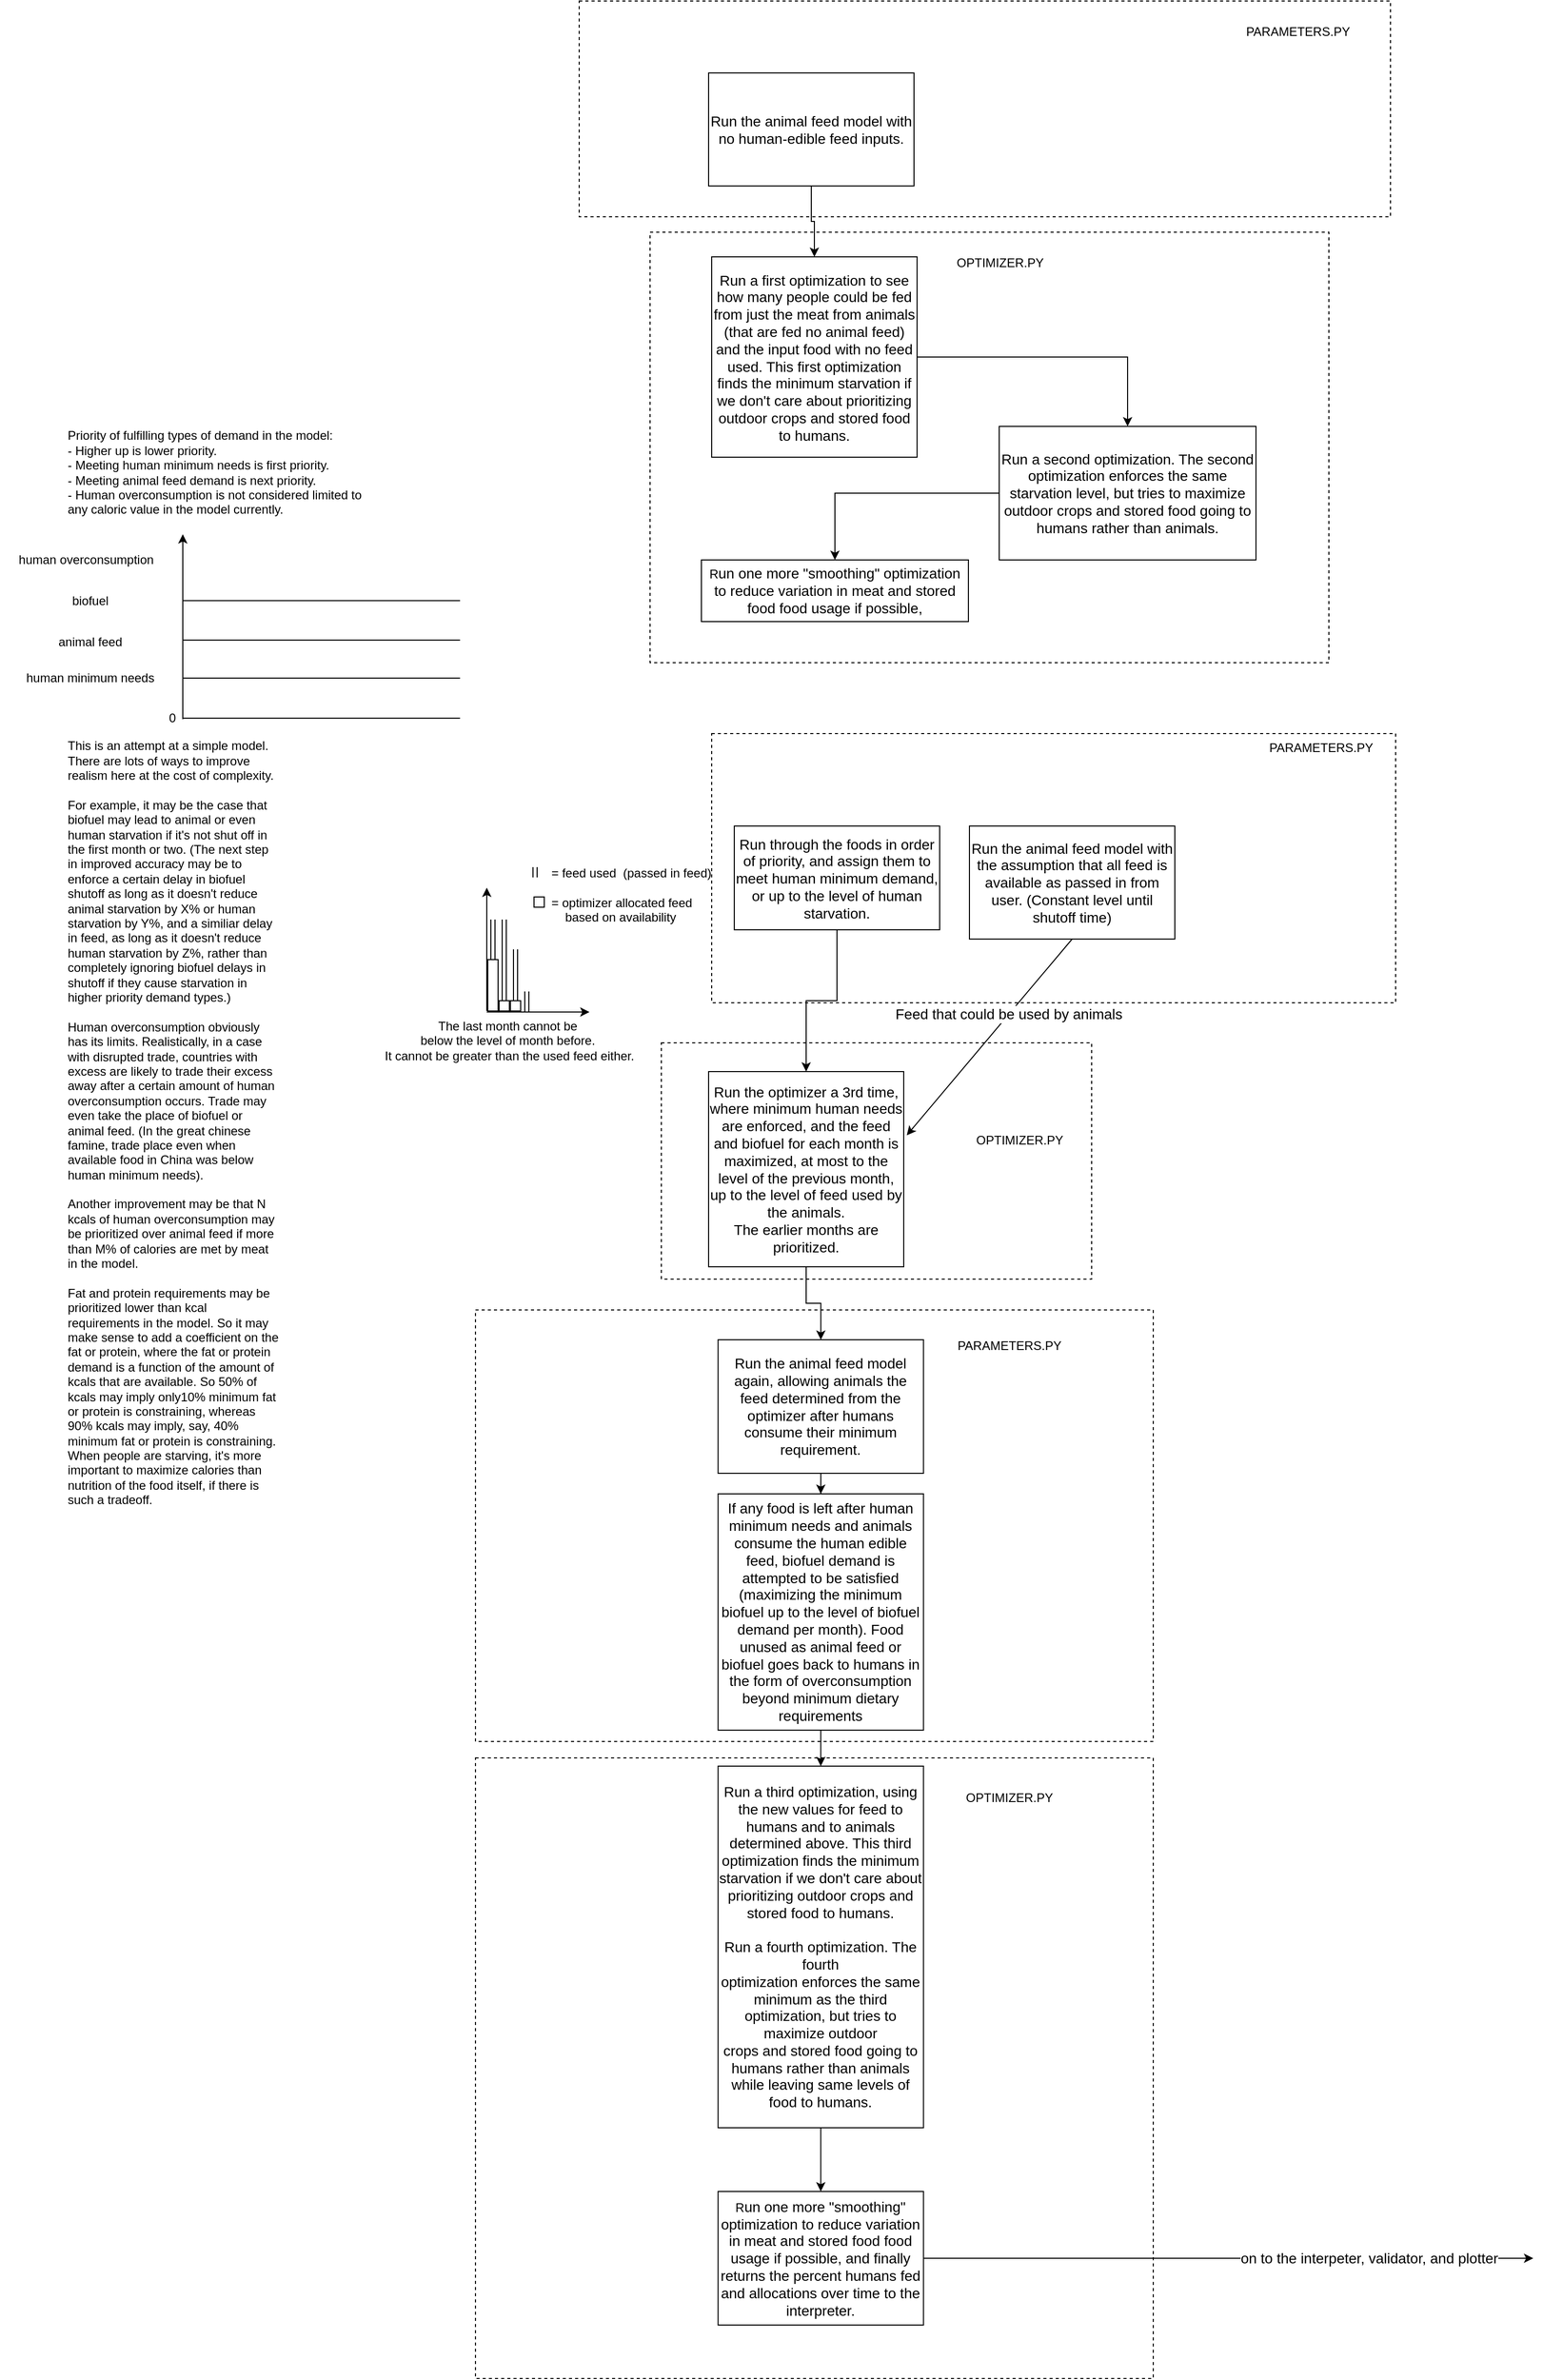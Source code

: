 <mxfile version="22.1.16" type="github">
  <diagram name="Page-1" id="jVV0RAuZTFDPRcbFIyok">
    <mxGraphModel dx="1670" dy="3119" grid="1" gridSize="10" guides="1" tooltips="1" connect="1" arrows="1" fold="1" page="1" pageScale="1" pageWidth="1654" pageHeight="2336" math="0" shadow="0">
      <root>
        <mxCell id="0" />
        <mxCell id="1" parent="0" />
        <mxCell id="fFBPuynCDvpoVIscwh-X-29" value="" style="rounded=0;whiteSpace=wrap;html=1;labelBackgroundColor=none;fillColor=none;dashed=1;" parent="1" vertex="1">
          <mxGeometry x="741" y="980" width="419" height="230" as="geometry" />
        </mxCell>
        <mxCell id="fFBPuynCDvpoVIscwh-X-30" value="" style="rounded=0;whiteSpace=wrap;html=1;labelBackgroundColor=none;fillColor=none;dashed=1;" parent="1" vertex="1">
          <mxGeometry x="790" y="679" width="666" height="262" as="geometry" />
        </mxCell>
        <mxCell id="iWHlyYUsSo8P8iGn-lNc-51" value="" style="rounded=0;whiteSpace=wrap;html=1;labelBackgroundColor=none;fillColor=none;dashed=1;" parent="1" vertex="1">
          <mxGeometry x="730" y="191" width="661" height="419" as="geometry" />
        </mxCell>
        <mxCell id="iWHlyYUsSo8P8iGn-lNc-49" value="" style="rounded=0;whiteSpace=wrap;html=1;labelBackgroundColor=none;fillColor=none;dashed=1;" parent="1" vertex="1">
          <mxGeometry x="661" y="-34" width="790" height="210" as="geometry" />
        </mxCell>
        <mxCell id="iWHlyYUsSo8P8iGn-lNc-35" value="" style="rounded=0;whiteSpace=wrap;html=1;labelBackgroundColor=none;fillColor=none;dashed=1;" parent="1" vertex="1">
          <mxGeometry x="560" y="1240" width="660" height="420" as="geometry" />
        </mxCell>
        <mxCell id="iWHlyYUsSo8P8iGn-lNc-37" value="" style="rounded=0;whiteSpace=wrap;html=1;labelBackgroundColor=none;fillColor=none;dashed=1;" parent="1" vertex="1">
          <mxGeometry x="560" y="1676" width="660" height="604" as="geometry" />
        </mxCell>
        <mxCell id="iWHlyYUsSo8P8iGn-lNc-7" value="" style="edgeStyle=orthogonalEdgeStyle;rounded=0;orthogonalLoop=1;jettySize=auto;html=1;entryX=0.5;entryY=0;entryDx=0;entryDy=0;exitX=0.5;exitY=1;exitDx=0;exitDy=0;" parent="1" source="iWHlyYUsSo8P8iGn-lNc-29" target="iWHlyYUsSo8P8iGn-lNc-14" edge="1">
          <mxGeometry x="0.073" y="254" relative="1" as="geometry">
            <mxPoint x="890" y="1580" as="sourcePoint" />
            <mxPoint x="896.5" y="1700" as="targetPoint" />
            <Array as="points" />
            <mxPoint as="offset" />
          </mxGeometry>
        </mxCell>
        <mxCell id="iWHlyYUsSo8P8iGn-lNc-30" style="edgeStyle=orthogonalEdgeStyle;rounded=0;orthogonalLoop=1;jettySize=auto;html=1;entryX=0.5;entryY=0;entryDx=0;entryDy=0;" parent="1" source="iWHlyYUsSo8P8iGn-lNc-5" target="iWHlyYUsSo8P8iGn-lNc-29" edge="1">
          <mxGeometry relative="1" as="geometry" />
        </mxCell>
        <mxCell id="iWHlyYUsSo8P8iGn-lNc-5" value="&lt;font style=&quot;font-size: 14px;&quot;&gt;Run the animal feed model again, allowing animals the feed determined from the optimizer after humans consume their minimum requirement.&lt;/font&gt;" style="rounded=0;whiteSpace=wrap;html=1;" parent="1" vertex="1">
          <mxGeometry x="796.25" y="1269" width="200" height="130" as="geometry" />
        </mxCell>
        <mxCell id="5b77aljqS2cWQifpjOui-2" style="edgeStyle=orthogonalEdgeStyle;rounded=0;orthogonalLoop=1;jettySize=auto;html=1;entryX=0.5;entryY=0;entryDx=0;entryDy=0;" edge="1" parent="1" source="iWHlyYUsSo8P8iGn-lNc-12" target="5b77aljqS2cWQifpjOui-1">
          <mxGeometry relative="1" as="geometry" />
        </mxCell>
        <mxCell id="iWHlyYUsSo8P8iGn-lNc-12" value="&lt;font style=&quot;font-size: 14px;&quot;&gt;Run a first optimization to see how many people could be fed from just the meat from animals (that are fed no animal feed) and the input food with no feed used. This first optimization finds the minimum starvation if we don&#39;t care about prioritizing outdoor crops and stored food to humans. &lt;br&gt;&lt;/font&gt;" style="rounded=0;whiteSpace=wrap;html=1;" parent="1" vertex="1">
          <mxGeometry x="790" y="215" width="200" height="195" as="geometry" />
        </mxCell>
        <mxCell id="iWHlyYUsSo8P8iGn-lNc-19" style="edgeStyle=orthogonalEdgeStyle;rounded=0;orthogonalLoop=1;jettySize=auto;html=1;" parent="1" source="iWHlyYUsSo8P8iGn-lNc-14" target="iWHlyYUsSo8P8iGn-lNc-18" edge="1">
          <mxGeometry relative="1" as="geometry" />
        </mxCell>
        <mxCell id="iWHlyYUsSo8P8iGn-lNc-14" value="&lt;font style=&quot;font-size: 14px;&quot;&gt;Run a third optimization, using the new values for feed to humans and to animals determined above&lt;/font&gt;&lt;font style=&quot;font-size: 14px;&quot;&gt;. This third&lt;br&gt; optimization finds the minimum starvation if we don&#39;t care about &lt;br&gt;prioritizing outdoor crops and stored food to humans. &lt;br&gt;&lt;br&gt;Run a fourth optimization. The fourth &lt;br&gt;optimization enforces the same minimum as the third optimization, but tries to maximize outdoor &lt;br&gt;crops and stored food going to humans rather than animals while leaving same levels of food to humans.&lt;br&gt;&lt;/font&gt;" style="rounded=0;whiteSpace=wrap;html=1;" parent="1" vertex="1">
          <mxGeometry x="796.25" y="1684" width="200" height="352" as="geometry" />
        </mxCell>
        <mxCell id="iWHlyYUsSo8P8iGn-lNc-16" style="edgeStyle=orthogonalEdgeStyle;rounded=0;orthogonalLoop=1;jettySize=auto;html=1;entryX=0.5;entryY=0;entryDx=0;entryDy=0;" parent="1" source="iWHlyYUsSo8P8iGn-lNc-15" target="iWHlyYUsSo8P8iGn-lNc-12" edge="1">
          <mxGeometry relative="1" as="geometry" />
        </mxCell>
        <mxCell id="iWHlyYUsSo8P8iGn-lNc-15" value="&lt;font style=&quot;font-size: 14px;&quot;&gt;Run the animal feed model with no human-edible feed inputs.&lt;br&gt;&lt;/font&gt;" style="rounded=0;whiteSpace=wrap;html=1;" parent="1" vertex="1">
          <mxGeometry x="787" y="36" width="200" height="110" as="geometry" />
        </mxCell>
        <mxCell id="iWHlyYUsSo8P8iGn-lNc-33" value="" style="edgeStyle=orthogonalEdgeStyle;rounded=0;orthogonalLoop=1;jettySize=auto;html=1;" parent="1" source="iWHlyYUsSo8P8iGn-lNc-18" edge="1">
          <mxGeometry x="1" y="-12" relative="1" as="geometry">
            <mxPoint x="1590" y="2163" as="targetPoint" />
            <mxPoint x="10" y="-5" as="offset" />
          </mxGeometry>
        </mxCell>
        <mxCell id="iWHlyYUsSo8P8iGn-lNc-34" value="&lt;font style=&quot;font-size: 14px;&quot;&gt;on to the interpeter, validator, and plotter&lt;/font&gt;" style="edgeLabel;html=1;align=center;verticalAlign=middle;resizable=0;points=[];" parent="iWHlyYUsSo8P8iGn-lNc-33" vertex="1" connectable="0">
          <mxGeometry x="-0.026" y="-1" relative="1" as="geometry">
            <mxPoint x="144" y="-1" as="offset" />
          </mxGeometry>
        </mxCell>
        <mxCell id="iWHlyYUsSo8P8iGn-lNc-18" value="R&lt;font style=&quot;font-size: 14px;&quot;&gt;un one more &quot;smoothing&quot; optimization to reduce variation in meat and stored food food usage if possible, and finally returns the percent humans fed and allocations over time to the interpreter.&lt;br&gt;&lt;/font&gt;" style="rounded=0;whiteSpace=wrap;html=1;" parent="1" vertex="1">
          <mxGeometry x="796.25" y="2098" width="200" height="130" as="geometry" />
        </mxCell>
        <mxCell id="iWHlyYUsSo8P8iGn-lNc-29" value="&lt;font style=&quot;font-size: 14px;&quot;&gt;If any food is left after human minimum needs and animals consume the human edible feed, biofuel demand is attempted to be satisfied (maximizing the minimum biofuel up to the level of biofuel demand per month).&lt;/font&gt;&lt;font style=&quot;font-size: 14px;&quot;&gt; Food unused as animal feed or biofuel goes back to humans in the form of overconsumption beyond minimum dietary requirements&lt;/font&gt;" style="rounded=0;whiteSpace=wrap;html=1;" parent="1" vertex="1">
          <mxGeometry x="796.25" y="1419" width="200" height="230" as="geometry" />
        </mxCell>
        <mxCell id="iWHlyYUsSo8P8iGn-lNc-39" value="OPTIMIZER.PY" style="text;html=1;strokeColor=none;fillColor=none;align=center;verticalAlign=middle;whiteSpace=wrap;rounded=0;" parent="1" vertex="1">
          <mxGeometry x="1050" y="1700" width="60" height="30" as="geometry" />
        </mxCell>
        <mxCell id="iWHlyYUsSo8P8iGn-lNc-41" value="PARAMETERS.PY" style="text;html=1;strokeColor=none;fillColor=none;align=center;verticalAlign=middle;whiteSpace=wrap;rounded=0;" parent="1" vertex="1">
          <mxGeometry x="1050" y="1260" width="60" height="30" as="geometry" />
        </mxCell>
        <mxCell id="iWHlyYUsSo8P8iGn-lNc-50" value="PARAMETERS.PY" style="text;html=1;strokeColor=none;fillColor=none;align=center;verticalAlign=middle;whiteSpace=wrap;rounded=0;" parent="1" vertex="1">
          <mxGeometry x="1331" y="-19" width="60" height="30" as="geometry" />
        </mxCell>
        <mxCell id="iWHlyYUsSo8P8iGn-lNc-52" value="OPTIMIZER.PY" style="text;html=1;strokeColor=none;fillColor=none;align=center;verticalAlign=middle;whiteSpace=wrap;rounded=0;" parent="1" vertex="1">
          <mxGeometry x="1041" y="206" width="60" height="30" as="geometry" />
        </mxCell>
        <mxCell id="iWHlyYUsSo8P8iGn-lNc-53" value="" style="endArrow=classic;html=1;rounded=0;" parent="1" edge="1">
          <mxGeometry width="50" height="50" relative="1" as="geometry">
            <mxPoint x="275" y="665" as="sourcePoint" />
            <mxPoint x="275" y="485" as="targetPoint" />
          </mxGeometry>
        </mxCell>
        <mxCell id="iWHlyYUsSo8P8iGn-lNc-56" value="" style="endArrow=none;html=1;rounded=0;" parent="1" edge="1">
          <mxGeometry width="50" height="50" relative="1" as="geometry">
            <mxPoint x="275" y="625" as="sourcePoint" />
            <mxPoint x="545" y="625" as="targetPoint" />
          </mxGeometry>
        </mxCell>
        <mxCell id="iWHlyYUsSo8P8iGn-lNc-57" value="" style="endArrow=none;html=1;rounded=0;" parent="1" edge="1">
          <mxGeometry width="50" height="50" relative="1" as="geometry">
            <mxPoint x="275" y="588" as="sourcePoint" />
            <mxPoint x="545" y="588" as="targetPoint" />
          </mxGeometry>
        </mxCell>
        <mxCell id="iWHlyYUsSo8P8iGn-lNc-58" value="human minimum needs" style="text;html=1;strokeColor=none;fillColor=none;align=center;verticalAlign=middle;whiteSpace=wrap;rounded=0;" parent="1" vertex="1">
          <mxGeometry x="97" y="610" width="176" height="30" as="geometry" />
        </mxCell>
        <mxCell id="iWHlyYUsSo8P8iGn-lNc-59" value="animal feed" style="text;html=1;strokeColor=none;fillColor=none;align=center;verticalAlign=middle;whiteSpace=wrap;rounded=0;" parent="1" vertex="1">
          <mxGeometry x="140" y="575" width="90" height="30" as="geometry" />
        </mxCell>
        <mxCell id="iWHlyYUsSo8P8iGn-lNc-60" value="biofuel" style="text;html=1;strokeColor=none;fillColor=none;align=center;verticalAlign=middle;whiteSpace=wrap;rounded=0;" parent="1" vertex="1">
          <mxGeometry x="155" y="535" width="60" height="30" as="geometry" />
        </mxCell>
        <mxCell id="iWHlyYUsSo8P8iGn-lNc-61" value="" style="endArrow=none;html=1;rounded=0;" parent="1" edge="1">
          <mxGeometry width="50" height="50" relative="1" as="geometry">
            <mxPoint x="275" y="549.64" as="sourcePoint" />
            <mxPoint x="545" y="549.64" as="targetPoint" />
          </mxGeometry>
        </mxCell>
        <mxCell id="iWHlyYUsSo8P8iGn-lNc-62" value="human overconsumption" style="text;html=1;strokeColor=none;fillColor=none;align=center;verticalAlign=middle;whiteSpace=wrap;rounded=0;" parent="1" vertex="1">
          <mxGeometry x="101" y="495" width="160" height="30" as="geometry" />
        </mxCell>
        <mxCell id="iWHlyYUsSo8P8iGn-lNc-63" value="" style="endArrow=none;html=1;rounded=0;" parent="1" edge="1">
          <mxGeometry width="50" height="50" relative="1" as="geometry">
            <mxPoint x="275" y="664" as="sourcePoint" />
            <mxPoint x="545" y="664" as="targetPoint" />
          </mxGeometry>
        </mxCell>
        <mxCell id="iWHlyYUsSo8P8iGn-lNc-64" value="0" style="text;html=1;strokeColor=none;fillColor=none;align=center;verticalAlign=middle;whiteSpace=wrap;rounded=0;" parent="1" vertex="1">
          <mxGeometry x="215" y="649" width="100" height="30" as="geometry" />
        </mxCell>
        <mxCell id="iWHlyYUsSo8P8iGn-lNc-65" value="Priority of fulfilling types of demand in the model:&lt;br&gt;- Higher up is lower priority.&lt;br&gt;&lt;div&gt;- Meeting human minimum needs is first priority.&lt;/div&gt;&lt;div&gt;- Meeting animal feed demand is next priority.&lt;br&gt;&lt;/div&gt;- Human overconsumption is not considered limited to any caloric value in the model currently." style="text;html=1;strokeColor=none;fillColor=none;align=left;verticalAlign=middle;whiteSpace=wrap;rounded=0;" parent="1" vertex="1">
          <mxGeometry x="161" y="375" width="310" height="100" as="geometry" />
        </mxCell>
        <mxCell id="iWHlyYUsSo8P8iGn-lNc-66" value="This is an attempt at a simple model. There are lots of ways to improve realism here at the cost of complexity.&lt;br&gt;&lt;br&gt;&lt;div&gt;For example, it may be the case that biofuel may lead to animal or even human starvation if it&#39;s not shut off in the first month or two. (The next step in improved accuracy may be to enforce a certain delay in biofuel shutoff as long as it doesn&#39;t reduce animal starvation by X% or human starvation by Y%, and a similiar delay in feed, as long as it doesn&#39;t reduce human starvation by Z%, rather than completely ignoring biofuel delays in shutoff if they cause starvation in higher priority demand types.)&lt;/div&gt;&lt;br&gt;&lt;div&gt;Human overconsumption obviously has its limits. Realistically, in a case with disrupted trade, countries with excess are likely to trade their excess away after a certain amount of human overconsumption occurs. Trade may even take the place of biofuel or animal feed. (In the great chinese famine, trade  place even when available food in China was below human minimum needs).&lt;br&gt;&lt;br&gt;Another improvement may be that N kcals of human overconsumption may be prioritized over animal feed if more than M% of calories are met by meat in the model.&amp;nbsp; &lt;br&gt;&lt;/div&gt;&lt;div&gt;&lt;br&gt;Fat and protein requirements may be prioritized lower than kcal requirements in the model. So it may make sense to add a coefficient on the fat or protein, where the fat or protein demand is a function of the amount of kcals that are available. So 50% of kcals may imply only10% minimum fat or protein is constraining, whereas 90% kcals may imply, say, 40% minimum fat or protein is constraining. When people are starving, it&#39;s more important to maximize calories than nutrition of the food itself, if there is such a tradeoff.&lt;br&gt;&lt;/div&gt;" style="text;html=1;strokeColor=none;fillColor=none;align=left;verticalAlign=middle;whiteSpace=wrap;rounded=0;" parent="1" vertex="1">
          <mxGeometry x="161" y="688" width="210" height="740" as="geometry" />
        </mxCell>
        <mxCell id="fFBPuynCDvpoVIscwh-X-1" value="&lt;font style=&quot;font-size: 14px;&quot;&gt;Run the animal feed model with the assumption that all feed is available as passed in from user. (Constant level until shutoff time)&lt;br&gt;&lt;/font&gt;" style="rounded=0;whiteSpace=wrap;html=1;" parent="1" vertex="1">
          <mxGeometry x="1041" y="769" width="200" height="110" as="geometry" />
        </mxCell>
        <mxCell id="fFBPuynCDvpoVIscwh-X-34" style="edgeStyle=orthogonalEdgeStyle;rounded=0;orthogonalLoop=1;jettySize=auto;html=1;" parent="1" source="fFBPuynCDvpoVIscwh-X-3" target="iWHlyYUsSo8P8iGn-lNc-5" edge="1">
          <mxGeometry relative="1" as="geometry" />
        </mxCell>
        <mxCell id="fFBPuynCDvpoVIscwh-X-3" value="&lt;font style=&quot;font-size: 14px;&quot;&gt;Run the optimizer a 3rd time, where minimum human needs are enforced, and the feed and biofuel for each month is maximized, at most to the level of the previous month, up to the level of feed used by the animals.&lt;br&gt;The earlier months are prioritized.&lt;br&gt;&lt;/font&gt;" style="whiteSpace=wrap;html=1;aspect=fixed;" parent="1" vertex="1">
          <mxGeometry x="787" y="1008" width="190" height="190" as="geometry" />
        </mxCell>
        <mxCell id="fFBPuynCDvpoVIscwh-X-5" value="" style="endArrow=classic;html=1;rounded=0;entryX=1;entryY=0.5;entryDx=0;entryDy=0;exitX=0.5;exitY=1;exitDx=0;exitDy=0;" parent="1" source="fFBPuynCDvpoVIscwh-X-1" edge="1">
          <mxGeometry width="50" height="50" relative="1" as="geometry">
            <mxPoint x="1278" y="1070" as="sourcePoint" />
            <mxPoint x="980" y="1070" as="targetPoint" />
          </mxGeometry>
        </mxCell>
        <mxCell id="fFBPuynCDvpoVIscwh-X-27" value="&lt;font style=&quot;font-size: 14px;&quot;&gt;&lt;font style=&quot;font-size: 14px;&quot;&gt;Feed that could be used by animals&lt;/font&gt;&lt;/font&gt;" style="edgeLabel;html=1;align=center;verticalAlign=middle;resizable=0;points=[];" parent="fFBPuynCDvpoVIscwh-X-5" vertex="1" connectable="0">
          <mxGeometry x="-0.236" y="-1" relative="1" as="geometry">
            <mxPoint as="offset" />
          </mxGeometry>
        </mxCell>
        <mxCell id="fFBPuynCDvpoVIscwh-X-7" value="" style="endArrow=classic;html=1;rounded=0;" parent="1" edge="1">
          <mxGeometry width="50" height="50" relative="1" as="geometry">
            <mxPoint x="571" y="950" as="sourcePoint" />
            <mxPoint x="671" y="950" as="targetPoint" />
          </mxGeometry>
        </mxCell>
        <mxCell id="fFBPuynCDvpoVIscwh-X-8" value="" style="endArrow=classic;html=1;rounded=0;" parent="1" edge="1">
          <mxGeometry width="50" height="50" relative="1" as="geometry">
            <mxPoint x="571" y="949" as="sourcePoint" />
            <mxPoint x="571" y="829" as="targetPoint" />
          </mxGeometry>
        </mxCell>
        <mxCell id="fFBPuynCDvpoVIscwh-X-10" value="" style="shape=link;html=1;rounded=0;labelBorderColor=default;labelBackgroundColor=#050505;" parent="1" edge="1">
          <mxGeometry width="100" relative="1" as="geometry">
            <mxPoint x="577" y="950" as="sourcePoint" />
            <mxPoint x="577" y="860" as="targetPoint" />
          </mxGeometry>
        </mxCell>
        <mxCell id="fFBPuynCDvpoVIscwh-X-11" value="" style="shape=link;html=1;rounded=0;labelBorderColor=default;labelBackgroundColor=#050505;fillColor=#fff2cc;strokeColor=#000000;" parent="1" edge="1">
          <mxGeometry width="100" relative="1" as="geometry">
            <mxPoint x="588" y="950" as="sourcePoint" />
            <mxPoint x="588" y="860" as="targetPoint" />
          </mxGeometry>
        </mxCell>
        <mxCell id="fFBPuynCDvpoVIscwh-X-12" value="" style="shape=link;html=1;rounded=0;labelBorderColor=default;labelBackgroundColor=#050505;" parent="1" edge="1">
          <mxGeometry width="100" relative="1" as="geometry">
            <mxPoint x="599" y="950" as="sourcePoint" />
            <mxPoint x="599" y="889" as="targetPoint" />
          </mxGeometry>
        </mxCell>
        <mxCell id="fFBPuynCDvpoVIscwh-X-13" value="" style="shape=link;html=1;rounded=0;labelBorderColor=default;labelBackgroundColor=#050505;" parent="1" edge="1">
          <mxGeometry width="100" relative="1" as="geometry">
            <mxPoint x="610" y="950" as="sourcePoint" />
            <mxPoint x="610" y="930" as="targetPoint" />
          </mxGeometry>
        </mxCell>
        <mxCell id="fFBPuynCDvpoVIscwh-X-17" value="" style="rounded=0;whiteSpace=wrap;html=1;" parent="1" vertex="1">
          <mxGeometry x="572" y="899" width="10" height="50" as="geometry" />
        </mxCell>
        <mxCell id="fFBPuynCDvpoVIscwh-X-19" value="" style="rounded=0;whiteSpace=wrap;html=1;movable=1;resizable=1;rotatable=1;deletable=1;editable=1;locked=0;connectable=1;" parent="1" vertex="1">
          <mxGeometry x="583" y="939" width="10" height="10" as="geometry" />
        </mxCell>
        <mxCell id="fFBPuynCDvpoVIscwh-X-20" value="" style="rounded=0;whiteSpace=wrap;html=1;movable=1;resizable=1;rotatable=1;deletable=1;editable=1;locked=0;connectable=1;" parent="1" vertex="1">
          <mxGeometry x="594" y="939" width="10" height="10" as="geometry" />
        </mxCell>
        <mxCell id="fFBPuynCDvpoVIscwh-X-21" value="" style="shape=link;html=1;rounded=0;labelBorderColor=default;labelBackgroundColor=#050505;" parent="1" edge="1">
          <mxGeometry width="100" relative="1" as="geometry">
            <mxPoint x="618" y="819" as="sourcePoint" />
            <mxPoint x="618" y="809" as="targetPoint" />
          </mxGeometry>
        </mxCell>
        <mxCell id="fFBPuynCDvpoVIscwh-X-22" value="&lt;div align=&quot;left&quot;&gt;= feed used&amp;nbsp; (passed in feed)&amp;nbsp; &lt;br&gt;&lt;/div&gt;&lt;div align=&quot;left&quot;&gt;&lt;br&gt;&lt;/div&gt;&lt;div align=&quot;left&quot;&gt;= optimizer allocated feed&lt;br&gt;&lt;/div&gt;&amp;nbsp;&amp;nbsp;&amp;nbsp; based on availability" style="text;html=1;align=left;verticalAlign=middle;resizable=0;points=[];autosize=1;strokeColor=none;fillColor=none;" parent="1" vertex="1">
          <mxGeometry x="632" y="801" width="180" height="70" as="geometry" />
        </mxCell>
        <mxCell id="fFBPuynCDvpoVIscwh-X-23" value="" style="rounded=0;whiteSpace=wrap;html=1;movable=1;resizable=1;rotatable=1;deletable=1;editable=1;locked=0;connectable=1;" parent="1" vertex="1">
          <mxGeometry x="617" y="838" width="10" height="10" as="geometry" />
        </mxCell>
        <mxCell id="fFBPuynCDvpoVIscwh-X-24" value="&lt;div&gt;The last month cannot be &lt;br&gt;&lt;/div&gt;&lt;div&gt;below the level of month before.&lt;/div&gt;&amp;nbsp;It cannot be greater than the used feed either." style="text;html=1;align=center;verticalAlign=middle;resizable=0;points=[];autosize=1;strokeColor=none;fillColor=none;" parent="1" vertex="1">
          <mxGeometry x="456" y="948" width="270" height="60" as="geometry" />
        </mxCell>
        <mxCell id="fFBPuynCDvpoVIscwh-X-33" style="edgeStyle=orthogonalEdgeStyle;rounded=0;orthogonalLoop=1;jettySize=auto;html=1;" parent="1" source="fFBPuynCDvpoVIscwh-X-25" target="fFBPuynCDvpoVIscwh-X-3" edge="1">
          <mxGeometry relative="1" as="geometry" />
        </mxCell>
        <mxCell id="fFBPuynCDvpoVIscwh-X-25" value="&lt;font style=&quot;font-size: 14px;&quot;&gt;Run through the foods in order of priority, and assign them to meet human minimum demand, or up to the level of human starvation.&lt;/font&gt;" style="rounded=0;whiteSpace=wrap;html=1;" parent="1" vertex="1">
          <mxGeometry x="812" y="769" width="200" height="101" as="geometry" />
        </mxCell>
        <UserObject label="PARAMETERS.PY" link="PARAMETERS.PY" id="fFBPuynCDvpoVIscwh-X-35">
          <mxCell style="text;whiteSpace=wrap;html=1;" parent="1" vertex="1">
            <mxGeometry x="1331" y="679" width="130" height="40" as="geometry" />
          </mxCell>
        </UserObject>
        <mxCell id="fFBPuynCDvpoVIscwh-X-36" value="OPTIMIZER.PY" style="text;html=1;strokeColor=none;fillColor=none;align=center;verticalAlign=middle;whiteSpace=wrap;rounded=0;" parent="1" vertex="1">
          <mxGeometry x="1060" y="1060" width="60" height="30" as="geometry" />
        </mxCell>
        <mxCell id="5b77aljqS2cWQifpjOui-4" style="edgeStyle=orthogonalEdgeStyle;rounded=0;orthogonalLoop=1;jettySize=auto;html=1;entryX=0.5;entryY=0;entryDx=0;entryDy=0;" edge="1" parent="1" source="5b77aljqS2cWQifpjOui-1" target="5b77aljqS2cWQifpjOui-3">
          <mxGeometry relative="1" as="geometry" />
        </mxCell>
        <mxCell id="5b77aljqS2cWQifpjOui-1" value="&lt;font style=&quot;font-size: 14px;&quot;&gt;Run a second optimization. The second &#xa;optimization enforces the same starvation level, but tries to maximize &#xa;outdoor crops and stored food going to humans rather than animals.&lt;/font&gt;" style="rounded=0;whiteSpace=wrap;html=1;" vertex="1" parent="1">
          <mxGeometry x="1070" y="380" width="250" height="130" as="geometry" />
        </mxCell>
        <mxCell id="5b77aljqS2cWQifpjOui-3" value="R&lt;font style=&quot;font-size: 14px;&quot;&gt;un one more &quot;smoothing&quot; optimization to reduce variation in meat and stored food food usage if possible, &lt;/font&gt;" style="rounded=0;whiteSpace=wrap;html=1;" vertex="1" parent="1">
          <mxGeometry x="780" y="510" width="260" height="60" as="geometry" />
        </mxCell>
      </root>
    </mxGraphModel>
  </diagram>
</mxfile>
